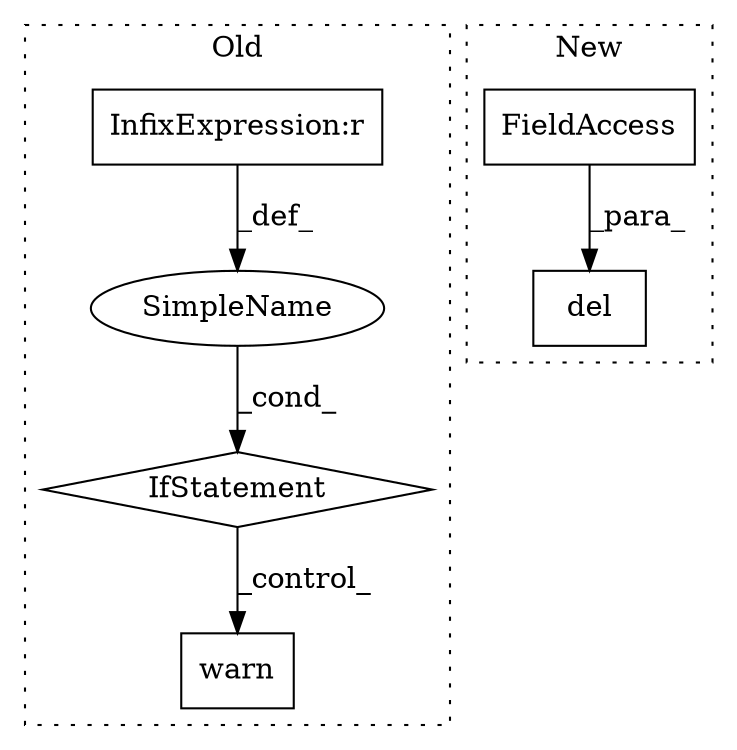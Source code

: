 digraph G {
subgraph cluster0 {
1 [label="warn" a="32" s="938,1004" l="5,1" shape="box"];
3 [label="IfStatement" a="25" s="875,918" l="4,3" shape="diamond"];
4 [label="SimpleName" a="42" s="" l="" shape="ellipse"];
5 [label="InfixExpression:r" a="27" s="895" l="8" shape="box"];
label = "Old";
style="dotted";
}
subgraph cluster1 {
2 [label="del" a="32" s="755,809" l="4,1" shape="box"];
6 [label="FieldAccess" a="22" s="776" l="14" shape="box"];
label = "New";
style="dotted";
}
3 -> 1 [label="_control_"];
4 -> 3 [label="_cond_"];
5 -> 4 [label="_def_"];
6 -> 2 [label="_para_"];
}